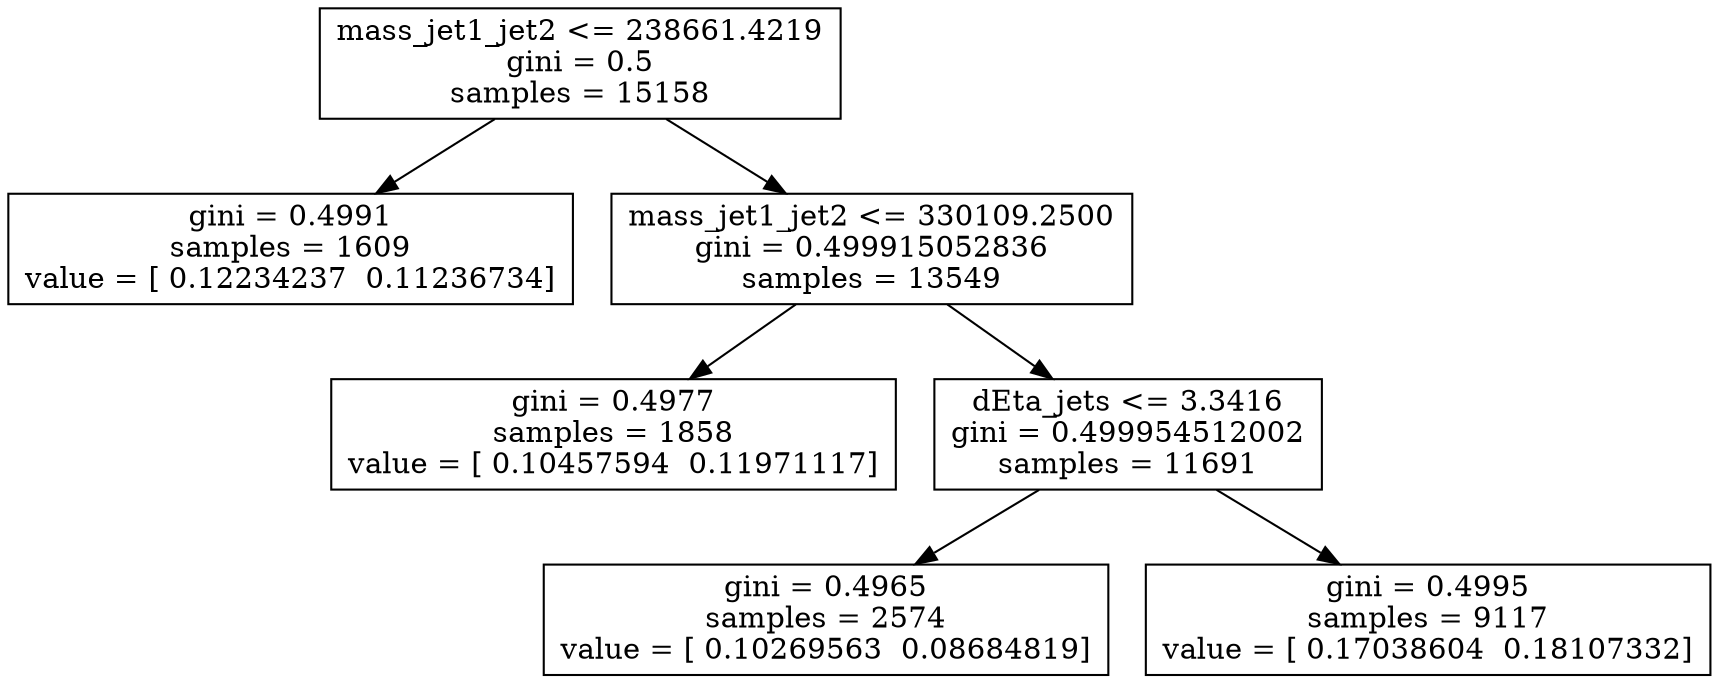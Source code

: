 digraph Tree {
0 [label="mass_jet1_jet2 <= 238661.4219\ngini = 0.5\nsamples = 15158", shape="box"] ;
1 [label="gini = 0.4991\nsamples = 1609\nvalue = [ 0.12234237  0.11236734]", shape="box"] ;
0 -> 1 ;
2 [label="mass_jet1_jet2 <= 330109.2500\ngini = 0.499915052836\nsamples = 13549", shape="box"] ;
0 -> 2 ;
3 [label="gini = 0.4977\nsamples = 1858\nvalue = [ 0.10457594  0.11971117]", shape="box"] ;
2 -> 3 ;
4 [label="dEta_jets <= 3.3416\ngini = 0.499954512002\nsamples = 11691", shape="box"] ;
2 -> 4 ;
5 [label="gini = 0.4965\nsamples = 2574\nvalue = [ 0.10269563  0.08684819]", shape="box"] ;
4 -> 5 ;
6 [label="gini = 0.4995\nsamples = 9117\nvalue = [ 0.17038604  0.18107332]", shape="box"] ;
4 -> 6 ;
}